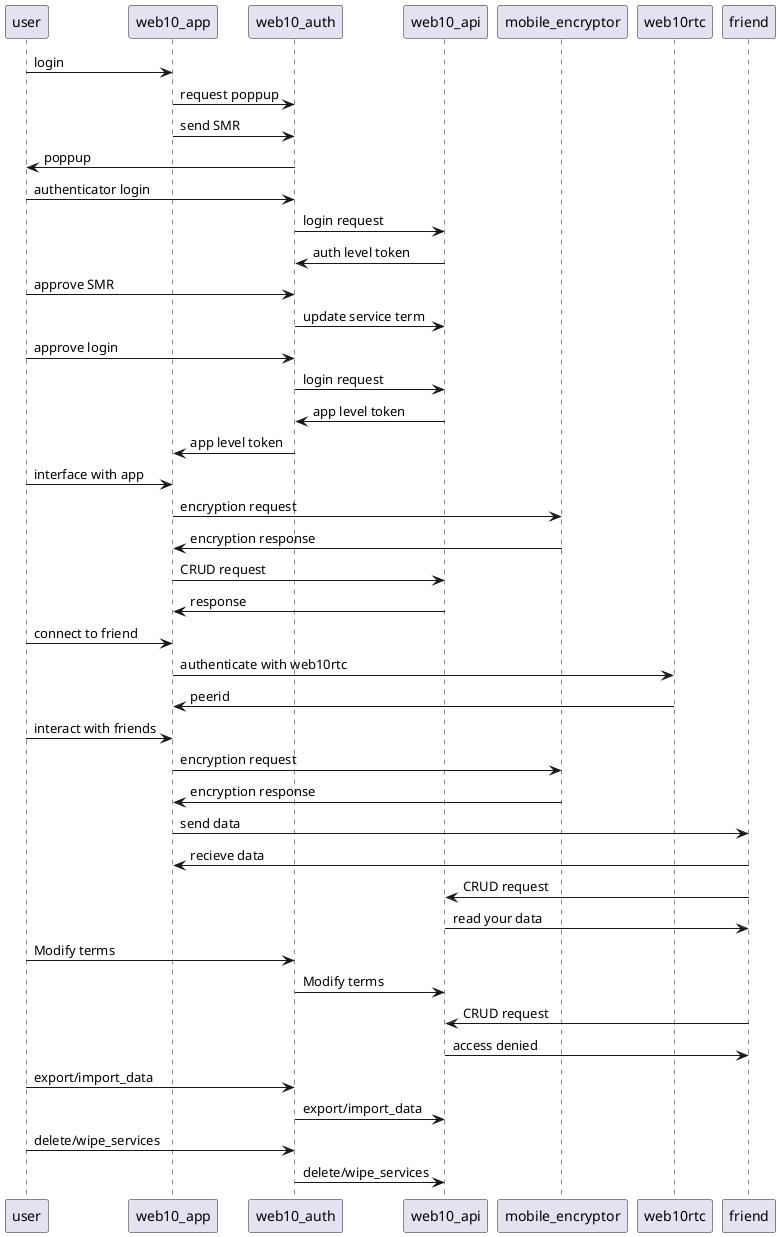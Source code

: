 @startuml
user-> web10_app : login
web10_app->web10_auth:request poppup
web10_app->web10_auth:send SMR
web10_auth->user:poppup
user->web10_auth: authenticator login
web10_auth -> web10_api : login request
web10_api -> web10_auth : auth level token
user->web10_auth : approve SMR
web10_auth -> web10_api : update service term
user-> web10_auth : approve login
web10_auth -> web10_api : login request
web10_api -> web10_auth : app level token
web10_auth -> web10_app : app level token
user-> web10_app : interface with app
web10_app-> mobile_encryptor : encryption request
mobile_encryptor->web10_app : encryption response
web10_app -> web10_api : CRUD request
web10_api -> web10_app : response
user -> web10_app : connect to friend
web10_app -> web10rtc : authenticate with web10rtc
web10rtc -> web10_app : peerid
user -> web10_app : interact with friends
web10_app-> mobile_encryptor : encryption request
mobile_encryptor->web10_app : encryption response
web10_app -> friend : send data
friend -> web10_app : recieve data
friend -> web10_api : CRUD request
web10_api -> friend : read your data
user -> web10_auth : Modify terms
web10_auth-> web10_api : Modify terms
friend -> web10_api : CRUD request
web10_api -> friend : access denied
user -> web10_auth : export/import_data
web10_auth -> web10_api : export/import_data
user -> web10_auth : delete/wipe_services
web10_auth -> web10_api : delete/wipe_services

@enduml